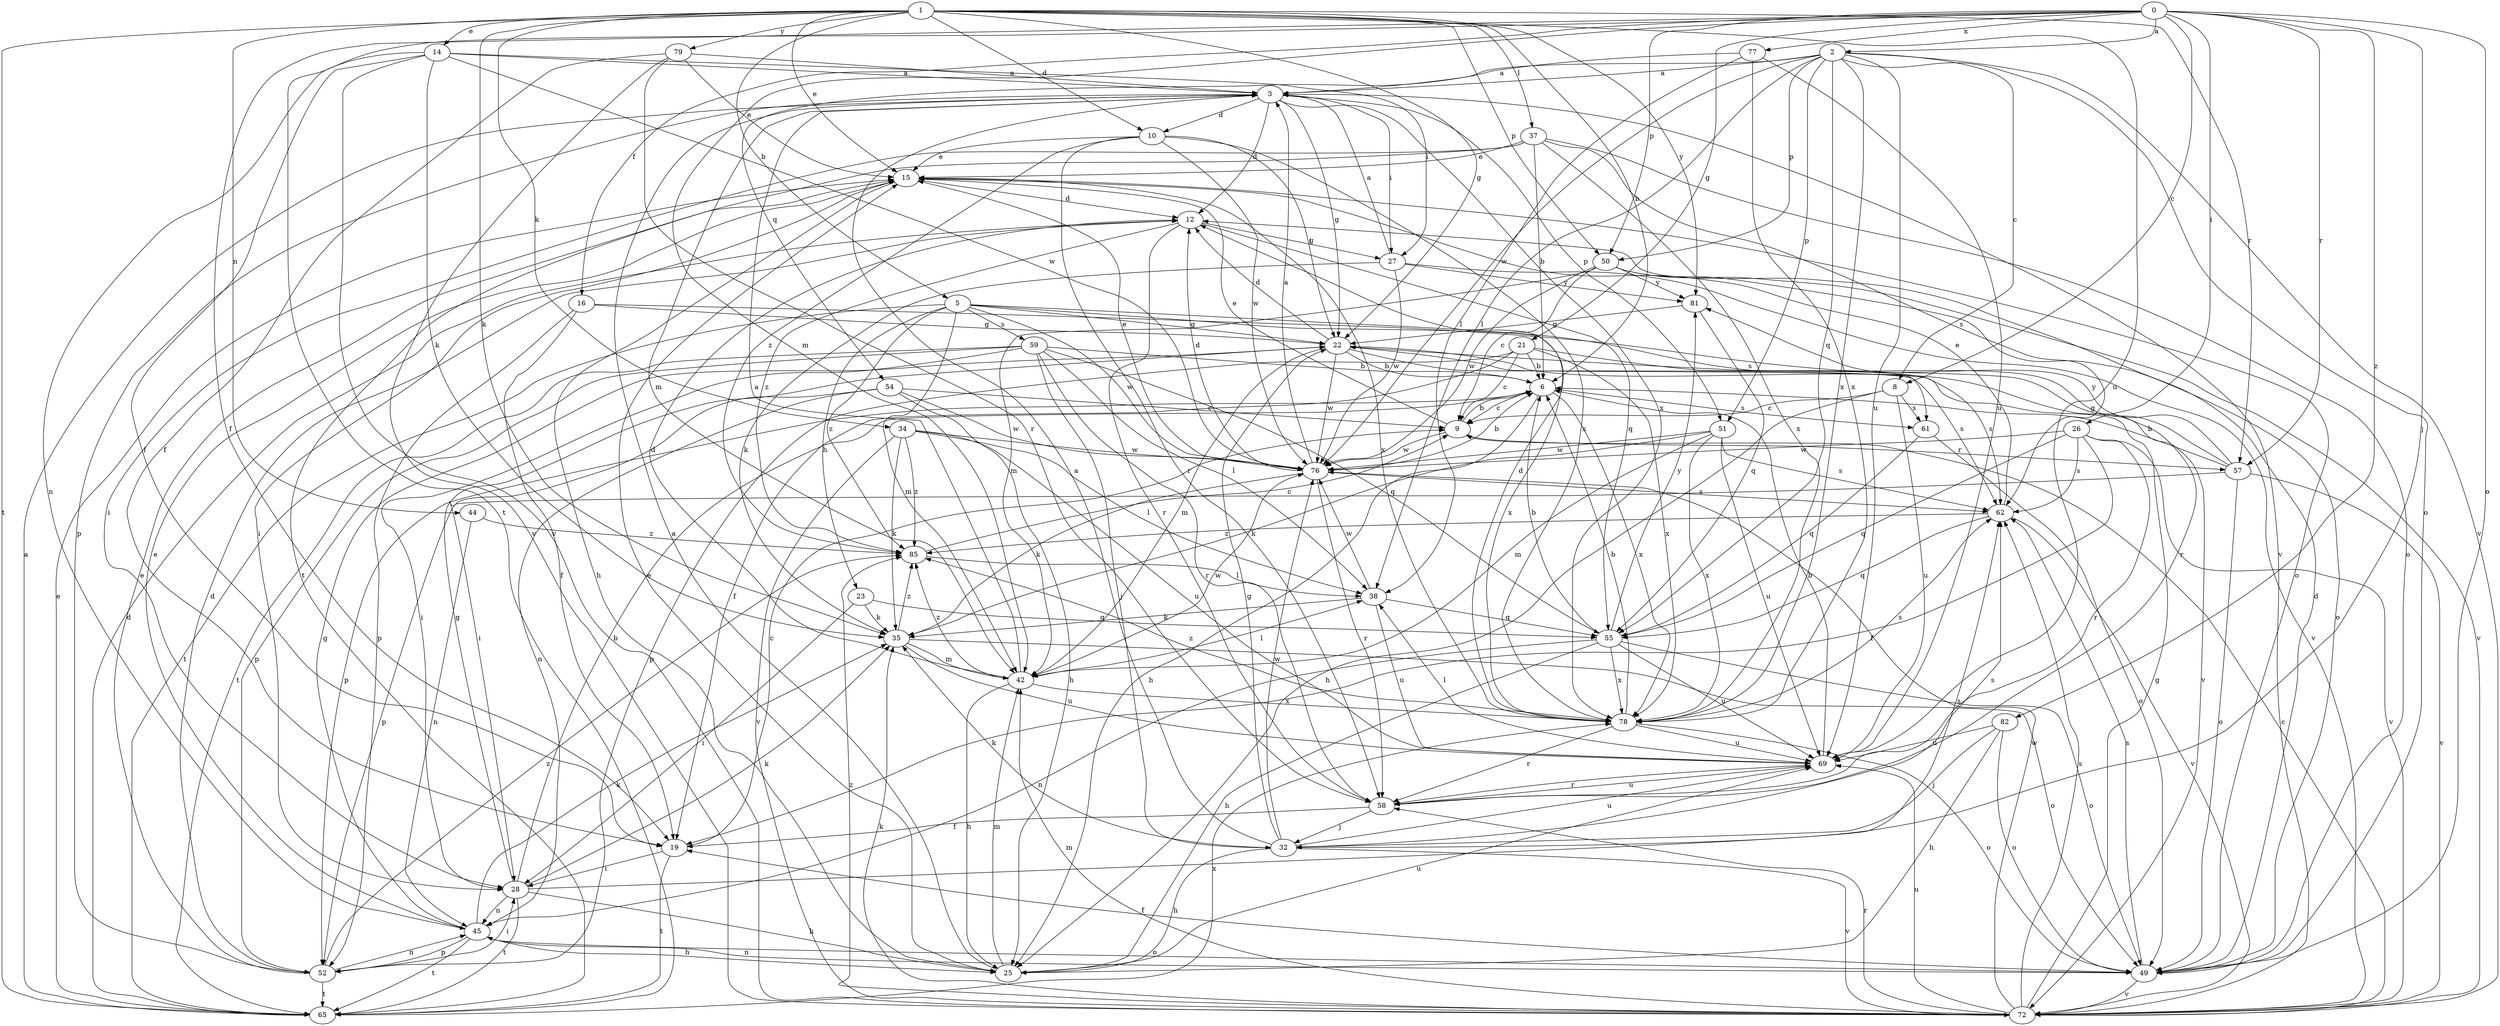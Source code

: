 strict digraph  {
0;
1;
2;
3;
5;
6;
8;
9;
10;
12;
14;
15;
16;
19;
21;
22;
23;
25;
26;
27;
28;
32;
34;
35;
37;
38;
42;
44;
45;
49;
50;
51;
52;
54;
55;
57;
58;
59;
61;
62;
65;
69;
72;
76;
77;
78;
79;
81;
82;
85;
0 -> 2  [label=a];
0 -> 8  [label=c];
0 -> 16  [label=f];
0 -> 19  [label=f];
0 -> 21  [label=g];
0 -> 26  [label=i];
0 -> 32  [label=j];
0 -> 42  [label=m];
0 -> 49  [label=o];
0 -> 50  [label=p];
0 -> 57  [label=r];
0 -> 65  [label=t];
0 -> 77  [label=x];
0 -> 82  [label=z];
1 -> 5  [label=b];
1 -> 6  [label=b];
1 -> 10  [label=d];
1 -> 14  [label=e];
1 -> 15  [label=e];
1 -> 22  [label=g];
1 -> 34  [label=k];
1 -> 35  [label=k];
1 -> 37  [label=l];
1 -> 44  [label=n];
1 -> 50  [label=p];
1 -> 57  [label=r];
1 -> 65  [label=t];
1 -> 69  [label=u];
1 -> 79  [label=y];
1 -> 81  [label=y];
2 -> 3  [label=a];
2 -> 8  [label=c];
2 -> 38  [label=l];
2 -> 49  [label=o];
2 -> 50  [label=p];
2 -> 51  [label=p];
2 -> 54  [label=q];
2 -> 55  [label=q];
2 -> 69  [label=u];
2 -> 72  [label=v];
2 -> 76  [label=w];
2 -> 78  [label=x];
3 -> 10  [label=d];
3 -> 12  [label=d];
3 -> 22  [label=g];
3 -> 27  [label=i];
3 -> 42  [label=m];
3 -> 51  [label=p];
3 -> 52  [label=p];
3 -> 72  [label=v];
3 -> 78  [label=x];
5 -> 22  [label=g];
5 -> 23  [label=h];
5 -> 42  [label=m];
5 -> 59  [label=s];
5 -> 61  [label=s];
5 -> 65  [label=t];
5 -> 76  [label=w];
5 -> 78  [label=x];
5 -> 85  [label=z];
6 -> 9  [label=c];
6 -> 25  [label=h];
6 -> 52  [label=p];
6 -> 61  [label=s];
6 -> 78  [label=x];
8 -> 9  [label=c];
8 -> 25  [label=h];
8 -> 61  [label=s];
8 -> 69  [label=u];
9 -> 6  [label=b];
9 -> 15  [label=e];
9 -> 57  [label=r];
9 -> 76  [label=w];
10 -> 15  [label=e];
10 -> 22  [label=g];
10 -> 58  [label=r];
10 -> 76  [label=w];
10 -> 78  [label=x];
10 -> 85  [label=z];
12 -> 27  [label=i];
12 -> 55  [label=q];
12 -> 58  [label=r];
12 -> 85  [label=z];
14 -> 3  [label=a];
14 -> 19  [label=f];
14 -> 27  [label=i];
14 -> 35  [label=k];
14 -> 45  [label=n];
14 -> 72  [label=v];
14 -> 76  [label=w];
15 -> 12  [label=d];
15 -> 25  [label=h];
15 -> 28  [label=i];
15 -> 49  [label=o];
15 -> 78  [label=x];
16 -> 19  [label=f];
16 -> 22  [label=g];
16 -> 52  [label=p];
16 -> 58  [label=r];
19 -> 9  [label=c];
19 -> 28  [label=i];
19 -> 65  [label=t];
21 -> 6  [label=b];
21 -> 9  [label=c];
21 -> 19  [label=f];
21 -> 52  [label=p];
21 -> 62  [label=s];
21 -> 78  [label=x];
22 -> 6  [label=b];
22 -> 12  [label=d];
22 -> 42  [label=m];
22 -> 62  [label=s];
22 -> 72  [label=v];
22 -> 76  [label=w];
23 -> 28  [label=i];
23 -> 35  [label=k];
23 -> 55  [label=q];
25 -> 3  [label=a];
25 -> 15  [label=e];
25 -> 42  [label=m];
25 -> 69  [label=u];
26 -> 19  [label=f];
26 -> 55  [label=q];
26 -> 58  [label=r];
26 -> 62  [label=s];
26 -> 72  [label=v];
26 -> 76  [label=w];
27 -> 3  [label=a];
27 -> 35  [label=k];
27 -> 72  [label=v];
27 -> 76  [label=w];
27 -> 81  [label=y];
28 -> 6  [label=b];
28 -> 22  [label=g];
28 -> 25  [label=h];
28 -> 35  [label=k];
28 -> 45  [label=n];
28 -> 62  [label=s];
28 -> 65  [label=t];
32 -> 3  [label=a];
32 -> 22  [label=g];
32 -> 25  [label=h];
32 -> 35  [label=k];
32 -> 62  [label=s];
32 -> 69  [label=u];
32 -> 72  [label=v];
32 -> 76  [label=w];
34 -> 35  [label=k];
34 -> 38  [label=l];
34 -> 69  [label=u];
34 -> 72  [label=v];
34 -> 76  [label=w];
34 -> 85  [label=z];
35 -> 42  [label=m];
35 -> 49  [label=o];
35 -> 69  [label=u];
35 -> 85  [label=z];
37 -> 6  [label=b];
37 -> 15  [label=e];
37 -> 28  [label=i];
37 -> 49  [label=o];
37 -> 62  [label=s];
37 -> 65  [label=t];
37 -> 78  [label=x];
38 -> 35  [label=k];
38 -> 55  [label=q];
38 -> 69  [label=u];
38 -> 76  [label=w];
42 -> 3  [label=a];
42 -> 12  [label=d];
42 -> 25  [label=h];
42 -> 38  [label=l];
42 -> 76  [label=w];
42 -> 78  [label=x];
42 -> 85  [label=z];
44 -> 45  [label=n];
44 -> 85  [label=z];
45 -> 15  [label=e];
45 -> 22  [label=g];
45 -> 25  [label=h];
45 -> 35  [label=k];
45 -> 49  [label=o];
45 -> 52  [label=p];
45 -> 65  [label=t];
49 -> 12  [label=d];
49 -> 19  [label=f];
49 -> 45  [label=n];
49 -> 62  [label=s];
49 -> 72  [label=v];
50 -> 9  [label=c];
50 -> 42  [label=m];
50 -> 49  [label=o];
50 -> 72  [label=v];
50 -> 76  [label=w];
50 -> 81  [label=y];
51 -> 35  [label=k];
51 -> 42  [label=m];
51 -> 62  [label=s];
51 -> 69  [label=u];
51 -> 76  [label=w];
51 -> 78  [label=x];
52 -> 12  [label=d];
52 -> 15  [label=e];
52 -> 28  [label=i];
52 -> 45  [label=n];
52 -> 65  [label=t];
52 -> 85  [label=z];
54 -> 9  [label=c];
54 -> 25  [label=h];
54 -> 28  [label=i];
54 -> 45  [label=n];
54 -> 76  [label=w];
55 -> 6  [label=b];
55 -> 25  [label=h];
55 -> 45  [label=n];
55 -> 49  [label=o];
55 -> 69  [label=u];
55 -> 78  [label=x];
55 -> 81  [label=y];
57 -> 6  [label=b];
57 -> 22  [label=g];
57 -> 49  [label=o];
57 -> 52  [label=p];
57 -> 72  [label=v];
57 -> 81  [label=y];
58 -> 19  [label=f];
58 -> 32  [label=j];
58 -> 69  [label=u];
59 -> 6  [label=b];
59 -> 28  [label=i];
59 -> 32  [label=j];
59 -> 38  [label=l];
59 -> 52  [label=p];
59 -> 55  [label=q];
59 -> 58  [label=r];
59 -> 65  [label=t];
61 -> 49  [label=o];
61 -> 55  [label=q];
62 -> 15  [label=e];
62 -> 55  [label=q];
62 -> 72  [label=v];
62 -> 85  [label=z];
65 -> 3  [label=a];
65 -> 12  [label=d];
65 -> 15  [label=e];
65 -> 78  [label=x];
69 -> 6  [label=b];
69 -> 38  [label=l];
69 -> 58  [label=r];
72 -> 9  [label=c];
72 -> 22  [label=g];
72 -> 35  [label=k];
72 -> 42  [label=m];
72 -> 58  [label=r];
72 -> 62  [label=s];
72 -> 69  [label=u];
72 -> 76  [label=w];
72 -> 85  [label=z];
76 -> 3  [label=a];
76 -> 6  [label=b];
76 -> 12  [label=d];
76 -> 15  [label=e];
76 -> 35  [label=k];
76 -> 58  [label=r];
76 -> 62  [label=s];
77 -> 3  [label=a];
77 -> 38  [label=l];
77 -> 69  [label=u];
77 -> 78  [label=x];
78 -> 6  [label=b];
78 -> 12  [label=d];
78 -> 49  [label=o];
78 -> 58  [label=r];
78 -> 62  [label=s];
78 -> 69  [label=u];
78 -> 85  [label=z];
79 -> 3  [label=a];
79 -> 15  [label=e];
79 -> 19  [label=f];
79 -> 58  [label=r];
79 -> 72  [label=v];
81 -> 22  [label=g];
81 -> 55  [label=q];
82 -> 25  [label=h];
82 -> 32  [label=j];
82 -> 49  [label=o];
82 -> 69  [label=u];
85 -> 9  [label=c];
85 -> 38  [label=l];
}
